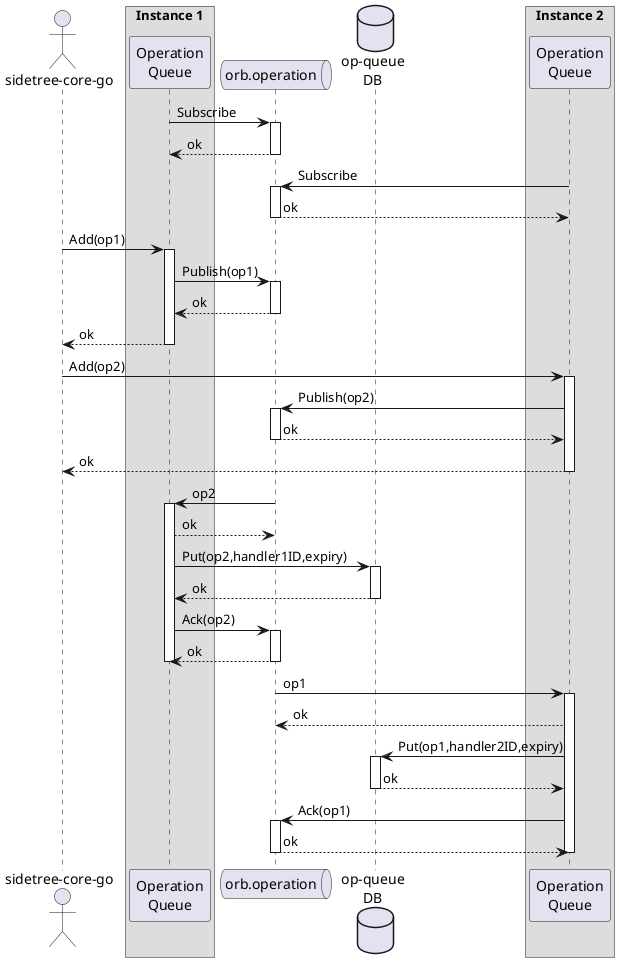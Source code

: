 @startuml
'https://plantuml.com/sequence-diagram

actor "sidetree-core-go" as client

box Instance 1
participant "Operation\nQueue" as handler1
end box

queue "orb.operation" as opQueue
database "op-queue\nDB" as opQueueDB

box Instance 2
participant "Operation\nQueue" as handler2
end box

handler1 -> opQueue: Subscribe
activate opQueue
  opQueue --> handler1: ok
deactivate opQueue

handler2 -> opQueue: Subscribe
activate opQueue
  opQueue --> handler2: ok
deactivate opQueue

client -> handler1: Add(op1)
activate handler1
  handler1 -> opQueue: Publish(op1)
  activate opQueue
  opQueue --> handler1: ok
  deactivate opQueue
  handler1 --> client: ok
deactivate handler1

client -> handler2: Add(op2)
activate handler2
  handler2 -> opQueue: Publish(op2)
  activate opQueue
  opQueue --> handler2: ok
  deactivate opQueue
  handler2 --> client: ok
deactivate handler2

opQueue -> handler1: op2

activate handler1
  handler1 --> opQueue: ok
  handler1 -> opQueueDB: Put(op2,handler1ID,expiry)
  activate opQueueDB
  opQueueDB --> handler1: ok
  deactivate opQueueDB
  handler1 -> opQueue: Ack(op2)
  activate opQueue
  opQueue --> handler1: ok
  deactivate opQueue
deactivate handler1

opQueue -> handler2: op1

activate handler2
  handler2 --> opQueue: ok
  handler2 -> opQueueDB: Put(op1,handler2ID,expiry)
  activate opQueueDB
  opQueueDB --> handler2: ok
  deactivate opQueueDB
  handler2 -> opQueue: Ack(op1)
  activate opQueue
  opQueue --> handler2: ok
  deactivate opQueue
deactivate handler2

@enduml

